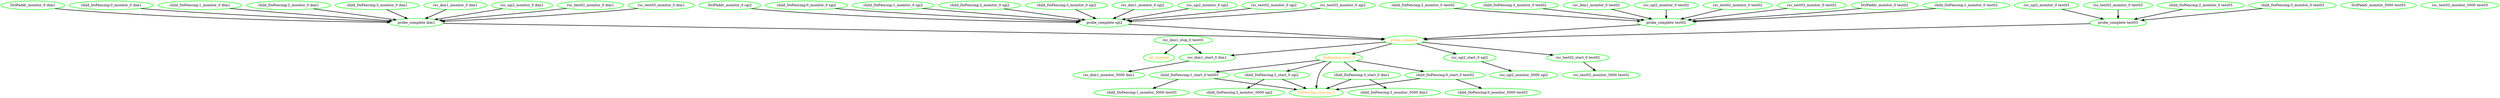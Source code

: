  digraph "g" {
"DcIPaddr_monitor_0 ibm1" -> "probe_complete ibm1" [ style = bold]
"DcIPaddr_monitor_0 ibm1" [ style=bold color="green" fontcolor="black" ]
"DcIPaddr_monitor_0 sgi2" -> "probe_complete sgi2" [ style = bold]
"DcIPaddr_monitor_0 sgi2" [ style=bold color="green" fontcolor="black" ]
"DcIPaddr_monitor_0 test02" -> "probe_complete test02" [ style = bold]
"DcIPaddr_monitor_0 test02" [ style=bold color="green" fontcolor="black" ]
"DcIPaddr_monitor_5000 test03" [ style=bold color="green" fontcolor="black" ]
"DoFencing_running_0" [ style=bold color="green" fontcolor="orange" ]
"DoFencing_start_0" -> "DoFencing_running_0" [ style = bold]
"DoFencing_start_0" -> "child_DoFencing:0_start_0 test02" [ style = bold]
"DoFencing_start_0" -> "child_DoFencing:1_start_0 test03" [ style = bold]
"DoFencing_start_0" -> "child_DoFencing:2_start_0 sgi2" [ style = bold]
"DoFencing_start_0" -> "child_DoFencing:3_start_0 ibm1" [ style = bold]
"DoFencing_start_0" [ style=bold color="green" fontcolor="orange" ]
"all_stopped" [ style=bold color="green" fontcolor="orange"  ]
"child_DoFencing:0_monitor_0 ibm1" -> "probe_complete ibm1" [ style = bold]
"child_DoFencing:0_monitor_0 ibm1" [ style=bold color="green" fontcolor="black" ]
"child_DoFencing:0_monitor_0 sgi2" -> "probe_complete sgi2" [ style = bold]
"child_DoFencing:0_monitor_0 sgi2" [ style=bold color="green" fontcolor="black" ]
"child_DoFencing:0_monitor_5000 test02" [ style=bold color="green" fontcolor="black" ]
"child_DoFencing:0_start_0 test02" -> "DoFencing_running_0" [ style = bold]
"child_DoFencing:0_start_0 test02" -> "child_DoFencing:0_monitor_5000 test02" [ style = bold]
"child_DoFencing:0_start_0 test02" [ style=bold color="green" fontcolor="black" ]
"child_DoFencing:1_monitor_0 ibm1" -> "probe_complete ibm1" [ style = bold]
"child_DoFencing:1_monitor_0 ibm1" [ style=bold color="green" fontcolor="black" ]
"child_DoFencing:1_monitor_0 sgi2" -> "probe_complete sgi2" [ style = bold]
"child_DoFencing:1_monitor_0 sgi2" [ style=bold color="green" fontcolor="black" ]
"child_DoFencing:1_monitor_0 test02" -> "probe_complete test02" [ style = bold]
"child_DoFencing:1_monitor_0 test02" [ style=bold color="green" fontcolor="black" ]
"child_DoFencing:1_monitor_5000 test03" [ style=bold color="green" fontcolor="black" ]
"child_DoFencing:1_start_0 test03" -> "DoFencing_running_0" [ style = bold]
"child_DoFencing:1_start_0 test03" -> "child_DoFencing:1_monitor_5000 test03" [ style = bold]
"child_DoFencing:1_start_0 test03" [ style=bold color="green" fontcolor="black" ]
"child_DoFencing:2_monitor_0 ibm1" -> "probe_complete ibm1" [ style = bold]
"child_DoFencing:2_monitor_0 ibm1" [ style=bold color="green" fontcolor="black" ]
"child_DoFencing:2_monitor_0 sgi2" -> "probe_complete sgi2" [ style = bold]
"child_DoFencing:2_monitor_0 sgi2" [ style=bold color="green" fontcolor="black" ]
"child_DoFencing:2_monitor_0 test02" -> "probe_complete test02" [ style = bold]
"child_DoFencing:2_monitor_0 test02" [ style=bold color="green" fontcolor="black" ]
"child_DoFencing:2_monitor_0 test03" -> "probe_complete test03" [ style = bold]
"child_DoFencing:2_monitor_0 test03" [ style=bold color="green" fontcolor="black" ]
"child_DoFencing:2_monitor_5000 sgi2" [ style=bold color="green" fontcolor="black" ]
"child_DoFencing:2_start_0 sgi2" -> "DoFencing_running_0" [ style = bold]
"child_DoFencing:2_start_0 sgi2" -> "child_DoFencing:2_monitor_5000 sgi2" [ style = bold]
"child_DoFencing:2_start_0 sgi2" [ style=bold color="green" fontcolor="black" ]
"child_DoFencing:3_monitor_0 ibm1" -> "probe_complete ibm1" [ style = bold]
"child_DoFencing:3_monitor_0 ibm1" [ style=bold color="green" fontcolor="black" ]
"child_DoFencing:3_monitor_0 sgi2" -> "probe_complete sgi2" [ style = bold]
"child_DoFencing:3_monitor_0 sgi2" [ style=bold color="green" fontcolor="black" ]
"child_DoFencing:3_monitor_0 test02" -> "probe_complete test02" [ style = bold]
"child_DoFencing:3_monitor_0 test02" [ style=bold color="green" fontcolor="black" ]
"child_DoFencing:3_monitor_0 test03" -> "probe_complete test03" [ style = bold]
"child_DoFencing:3_monitor_0 test03" [ style=bold color="green" fontcolor="black" ]
"child_DoFencing:3_monitor_5000 ibm1" [ style=bold color="green" fontcolor="black" ]
"child_DoFencing:3_start_0 ibm1" -> "DoFencing_running_0" [ style = bold]
"child_DoFencing:3_start_0 ibm1" -> "child_DoFencing:3_monitor_5000 ibm1" [ style = bold]
"child_DoFencing:3_start_0 ibm1" [ style=bold color="green" fontcolor="black" ]
"probe_complete ibm1" -> "probe_complete" [ style = bold]
"probe_complete ibm1" [ style=bold color="green" fontcolor="black" ]
"probe_complete sgi2" -> "probe_complete" [ style = bold]
"probe_complete sgi2" [ style=bold color="green" fontcolor="black" ]
"probe_complete test02" -> "probe_complete" [ style = bold]
"probe_complete test02" [ style=bold color="green" fontcolor="black" ]
"probe_complete test03" -> "probe_complete" [ style = bold]
"probe_complete test03" [ style=bold color="green" fontcolor="black" ]
"probe_complete" -> "DoFencing_start_0" [ style = bold]
"probe_complete" -> "rsc_ibm1_start_0 ibm1" [ style = bold]
"probe_complete" -> "rsc_sgi2_start_0 sgi2" [ style = bold]
"probe_complete" -> "rsc_test02_start_0 test02" [ style = bold]
"probe_complete" [ style=bold color="green" fontcolor="orange" ]
"rsc_ibm1_monitor_0 ibm1" -> "probe_complete ibm1" [ style = bold]
"rsc_ibm1_monitor_0 ibm1" [ style=bold color="green" fontcolor="black" ]
"rsc_ibm1_monitor_0 sgi2" -> "probe_complete sgi2" [ style = bold]
"rsc_ibm1_monitor_0 sgi2" [ style=bold color="green" fontcolor="black" ]
"rsc_ibm1_monitor_0 test02" -> "probe_complete test02" [ style = bold]
"rsc_ibm1_monitor_0 test02" [ style=bold color="green" fontcolor="black" ]
"rsc_ibm1_monitor_5000 ibm1" [ style=bold color="green" fontcolor="black" ]
"rsc_ibm1_start_0 ibm1" -> "rsc_ibm1_monitor_5000 ibm1" [ style = bold]
"rsc_ibm1_start_0 ibm1" [ style=bold color="green" fontcolor="black" ]
"rsc_ibm1_stop_0 test03" -> "all_stopped" [ style = bold]
"rsc_ibm1_stop_0 test03" -> "rsc_ibm1_start_0 ibm1" [ style = bold]
"rsc_ibm1_stop_0 test03" [ style=bold color="green" fontcolor="black" ]
"rsc_sgi2_monitor_0 ibm1" -> "probe_complete ibm1" [ style = bold]
"rsc_sgi2_monitor_0 ibm1" [ style=bold color="green" fontcolor="black" ]
"rsc_sgi2_monitor_0 sgi2" -> "probe_complete sgi2" [ style = bold]
"rsc_sgi2_monitor_0 sgi2" [ style=bold color="green" fontcolor="black" ]
"rsc_sgi2_monitor_0 test02" -> "probe_complete test02" [ style = bold]
"rsc_sgi2_monitor_0 test02" [ style=bold color="green" fontcolor="black" ]
"rsc_sgi2_monitor_0 test03" -> "probe_complete test03" [ style = bold]
"rsc_sgi2_monitor_0 test03" [ style=bold color="green" fontcolor="black" ]
"rsc_sgi2_monitor_5000 sgi2" [ style=bold color="green" fontcolor="black" ]
"rsc_sgi2_start_0 sgi2" -> "rsc_sgi2_monitor_5000 sgi2" [ style = bold]
"rsc_sgi2_start_0 sgi2" [ style=bold color="green" fontcolor="black" ]
"rsc_test02_monitor_0 ibm1" -> "probe_complete ibm1" [ style = bold]
"rsc_test02_monitor_0 ibm1" [ style=bold color="green" fontcolor="black" ]
"rsc_test02_monitor_0 sgi2" -> "probe_complete sgi2" [ style = bold]
"rsc_test02_monitor_0 sgi2" [ style=bold color="green" fontcolor="black" ]
"rsc_test02_monitor_0 test02" -> "probe_complete test02" [ style = bold]
"rsc_test02_monitor_0 test02" [ style=bold color="green" fontcolor="black" ]
"rsc_test02_monitor_0 test03" -> "probe_complete test03" [ style = bold]
"rsc_test02_monitor_0 test03" [ style=bold color="green" fontcolor="black" ]
"rsc_test02_monitor_5000 test02" [ style=bold color="green" fontcolor="black" ]
"rsc_test02_start_0 test02" -> "rsc_test02_monitor_5000 test02" [ style = bold]
"rsc_test02_start_0 test02" [ style=bold color="green" fontcolor="black" ]
"rsc_test03_monitor_0 ibm1" -> "probe_complete ibm1" [ style = bold]
"rsc_test03_monitor_0 ibm1" [ style=bold color="green" fontcolor="black" ]
"rsc_test03_monitor_0 sgi2" -> "probe_complete sgi2" [ style = bold]
"rsc_test03_monitor_0 sgi2" [ style=bold color="green" fontcolor="black" ]
"rsc_test03_monitor_0 test02" -> "probe_complete test02" [ style = bold]
"rsc_test03_monitor_0 test02" [ style=bold color="green" fontcolor="black" ]
"rsc_test03_monitor_5000 test03" [ style=bold color="green" fontcolor="black" ]
}
